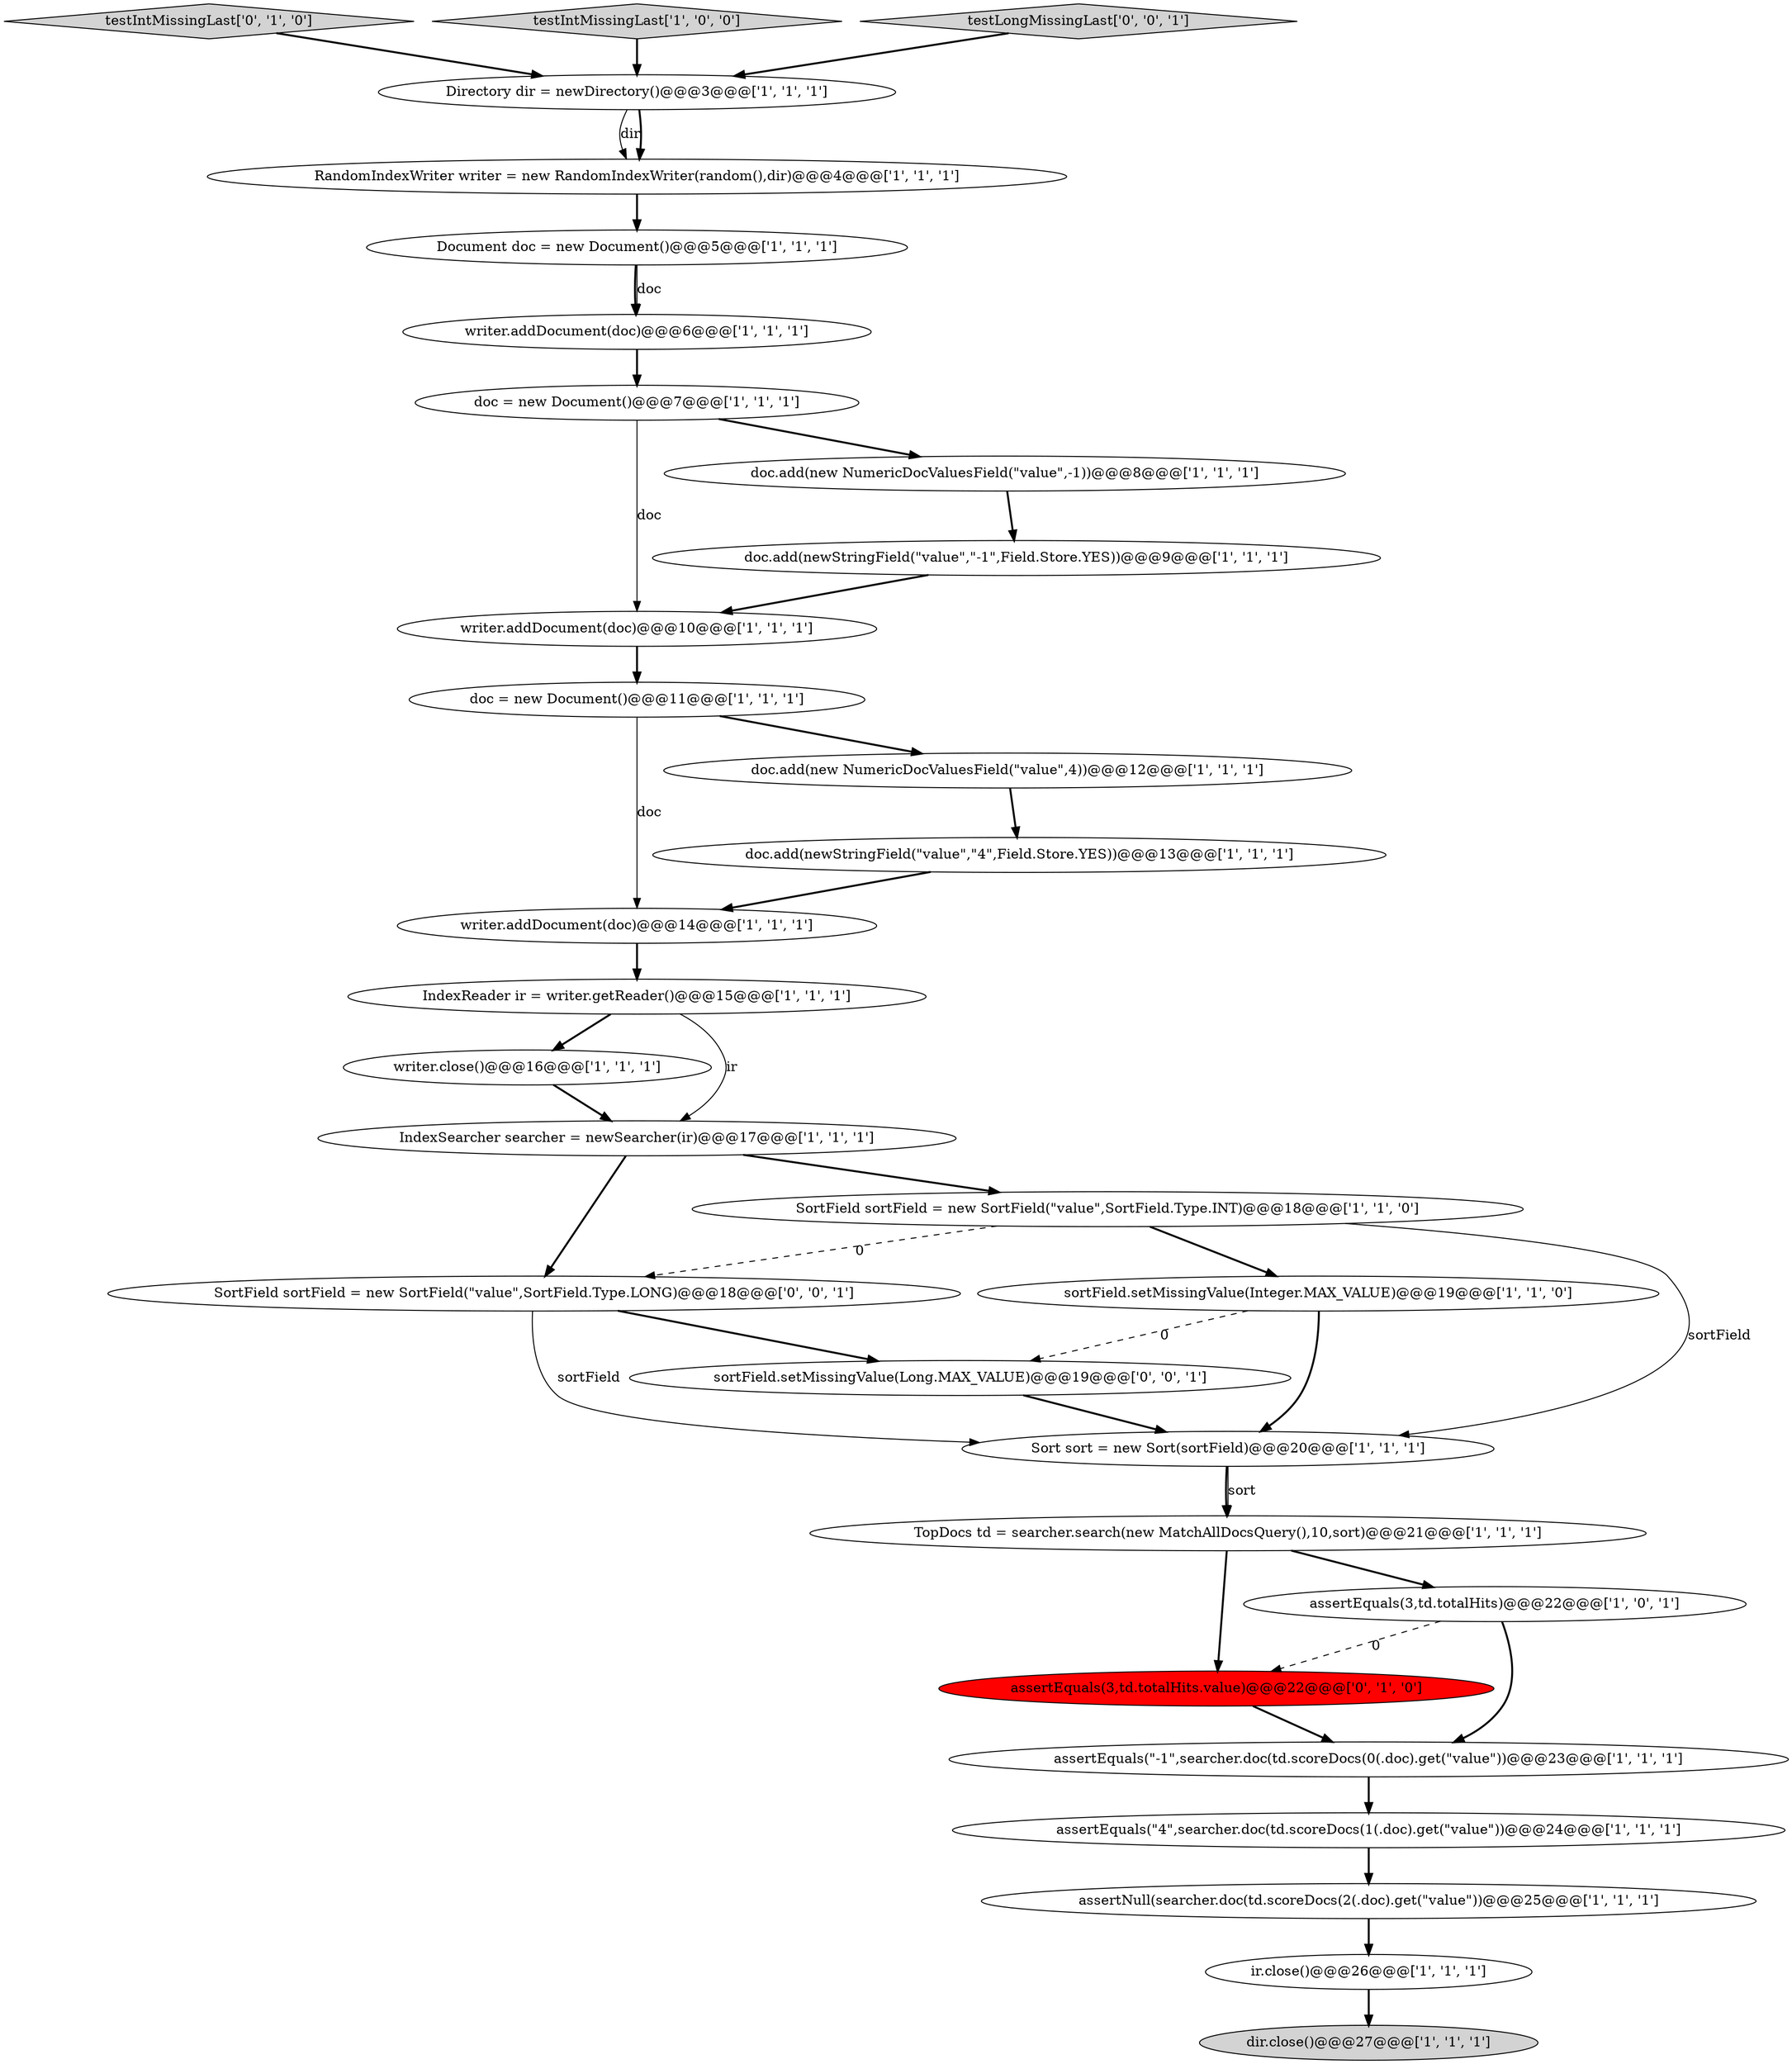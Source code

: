 digraph {
23 [style = filled, label = "writer.close()@@@16@@@['1', '1', '1']", fillcolor = white, shape = ellipse image = "AAA0AAABBB1BBB"];
28 [style = filled, label = "sortField.setMissingValue(Long.MAX_VALUE)@@@19@@@['0', '0', '1']", fillcolor = white, shape = ellipse image = "AAA0AAABBB3BBB"];
27 [style = filled, label = "assertEquals(3,td.totalHits.value)@@@22@@@['0', '1', '0']", fillcolor = red, shape = ellipse image = "AAA1AAABBB2BBB"];
3 [style = filled, label = "Sort sort = new Sort(sortField)@@@20@@@['1', '1', '1']", fillcolor = white, shape = ellipse image = "AAA0AAABBB1BBB"];
24 [style = filled, label = "IndexSearcher searcher = newSearcher(ir)@@@17@@@['1', '1', '1']", fillcolor = white, shape = ellipse image = "AAA0AAABBB1BBB"];
15 [style = filled, label = "ir.close()@@@26@@@['1', '1', '1']", fillcolor = white, shape = ellipse image = "AAA0AAABBB1BBB"];
8 [style = filled, label = "writer.addDocument(doc)@@@6@@@['1', '1', '1']", fillcolor = white, shape = ellipse image = "AAA0AAABBB1BBB"];
4 [style = filled, label = "sortField.setMissingValue(Integer.MAX_VALUE)@@@19@@@['1', '1', '0']", fillcolor = white, shape = ellipse image = "AAA0AAABBB1BBB"];
20 [style = filled, label = "writer.addDocument(doc)@@@10@@@['1', '1', '1']", fillcolor = white, shape = ellipse image = "AAA0AAABBB1BBB"];
26 [style = filled, label = "testIntMissingLast['0', '1', '0']", fillcolor = lightgray, shape = diamond image = "AAA0AAABBB2BBB"];
21 [style = filled, label = "doc = new Document()@@@11@@@['1', '1', '1']", fillcolor = white, shape = ellipse image = "AAA0AAABBB1BBB"];
2 [style = filled, label = "Directory dir = newDirectory()@@@3@@@['1', '1', '1']", fillcolor = white, shape = ellipse image = "AAA0AAABBB1BBB"];
10 [style = filled, label = "writer.addDocument(doc)@@@14@@@['1', '1', '1']", fillcolor = white, shape = ellipse image = "AAA0AAABBB1BBB"];
25 [style = filled, label = "testIntMissingLast['1', '0', '0']", fillcolor = lightgray, shape = diamond image = "AAA0AAABBB1BBB"];
17 [style = filled, label = "doc.add(newStringField(\"value\",\"-1\",Field.Store.YES))@@@9@@@['1', '1', '1']", fillcolor = white, shape = ellipse image = "AAA0AAABBB1BBB"];
0 [style = filled, label = "RandomIndexWriter writer = new RandomIndexWriter(random(),dir)@@@4@@@['1', '1', '1']", fillcolor = white, shape = ellipse image = "AAA0AAABBB1BBB"];
30 [style = filled, label = "testLongMissingLast['0', '0', '1']", fillcolor = lightgray, shape = diamond image = "AAA0AAABBB3BBB"];
6 [style = filled, label = "TopDocs td = searcher.search(new MatchAllDocsQuery(),10,sort)@@@21@@@['1', '1', '1']", fillcolor = white, shape = ellipse image = "AAA0AAABBB1BBB"];
18 [style = filled, label = "doc.add(new NumericDocValuesField(\"value\",4))@@@12@@@['1', '1', '1']", fillcolor = white, shape = ellipse image = "AAA0AAABBB1BBB"];
12 [style = filled, label = "assertEquals(3,td.totalHits)@@@22@@@['1', '0', '1']", fillcolor = white, shape = ellipse image = "AAA0AAABBB1BBB"];
14 [style = filled, label = "SortField sortField = new SortField(\"value\",SortField.Type.INT)@@@18@@@['1', '1', '0']", fillcolor = white, shape = ellipse image = "AAA0AAABBB1BBB"];
19 [style = filled, label = "assertNull(searcher.doc(td.scoreDocs(2(.doc).get(\"value\"))@@@25@@@['1', '1', '1']", fillcolor = white, shape = ellipse image = "AAA0AAABBB1BBB"];
22 [style = filled, label = "doc.add(newStringField(\"value\",\"4\",Field.Store.YES))@@@13@@@['1', '1', '1']", fillcolor = white, shape = ellipse image = "AAA0AAABBB1BBB"];
9 [style = filled, label = "doc = new Document()@@@7@@@['1', '1', '1']", fillcolor = white, shape = ellipse image = "AAA0AAABBB1BBB"];
5 [style = filled, label = "IndexReader ir = writer.getReader()@@@15@@@['1', '1', '1']", fillcolor = white, shape = ellipse image = "AAA0AAABBB1BBB"];
29 [style = filled, label = "SortField sortField = new SortField(\"value\",SortField.Type.LONG)@@@18@@@['0', '0', '1']", fillcolor = white, shape = ellipse image = "AAA0AAABBB3BBB"];
13 [style = filled, label = "assertEquals(\"4\",searcher.doc(td.scoreDocs(1(.doc).get(\"value\"))@@@24@@@['1', '1', '1']", fillcolor = white, shape = ellipse image = "AAA0AAABBB1BBB"];
1 [style = filled, label = "doc.add(new NumericDocValuesField(\"value\",-1))@@@8@@@['1', '1', '1']", fillcolor = white, shape = ellipse image = "AAA0AAABBB1BBB"];
7 [style = filled, label = "Document doc = new Document()@@@5@@@['1', '1', '1']", fillcolor = white, shape = ellipse image = "AAA0AAABBB1BBB"];
11 [style = filled, label = "assertEquals(\"-1\",searcher.doc(td.scoreDocs(0(.doc).get(\"value\"))@@@23@@@['1', '1', '1']", fillcolor = white, shape = ellipse image = "AAA0AAABBB1BBB"];
16 [style = filled, label = "dir.close()@@@27@@@['1', '1', '1']", fillcolor = lightgray, shape = ellipse image = "AAA0AAABBB1BBB"];
21->10 [style = solid, label="doc"];
4->3 [style = bold, label=""];
5->23 [style = bold, label=""];
12->11 [style = bold, label=""];
3->6 [style = bold, label=""];
24->29 [style = bold, label=""];
7->8 [style = bold, label=""];
15->16 [style = bold, label=""];
29->3 [style = solid, label="sortField"];
25->2 [style = bold, label=""];
21->18 [style = bold, label=""];
1->17 [style = bold, label=""];
24->14 [style = bold, label=""];
0->7 [style = bold, label=""];
5->24 [style = solid, label="ir"];
20->21 [style = bold, label=""];
3->6 [style = solid, label="sort"];
29->28 [style = bold, label=""];
4->28 [style = dashed, label="0"];
2->0 [style = solid, label="dir"];
6->27 [style = bold, label=""];
26->2 [style = bold, label=""];
23->24 [style = bold, label=""];
2->0 [style = bold, label=""];
18->22 [style = bold, label=""];
14->4 [style = bold, label=""];
13->19 [style = bold, label=""];
10->5 [style = bold, label=""];
27->11 [style = bold, label=""];
11->13 [style = bold, label=""];
12->27 [style = dashed, label="0"];
8->9 [style = bold, label=""];
22->10 [style = bold, label=""];
14->3 [style = solid, label="sortField"];
28->3 [style = bold, label=""];
7->8 [style = solid, label="doc"];
19->15 [style = bold, label=""];
9->1 [style = bold, label=""];
30->2 [style = bold, label=""];
14->29 [style = dashed, label="0"];
9->20 [style = solid, label="doc"];
17->20 [style = bold, label=""];
6->12 [style = bold, label=""];
}
